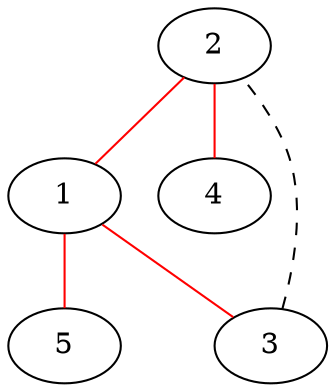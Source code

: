 strict graph G {
	2 -- 1 [color=red]
	1 -- 3 [color=red]
	1 -- 5 [color=red]
	2 -- 4 [color=red]
	3 -- 2 [style=dashed]
}

